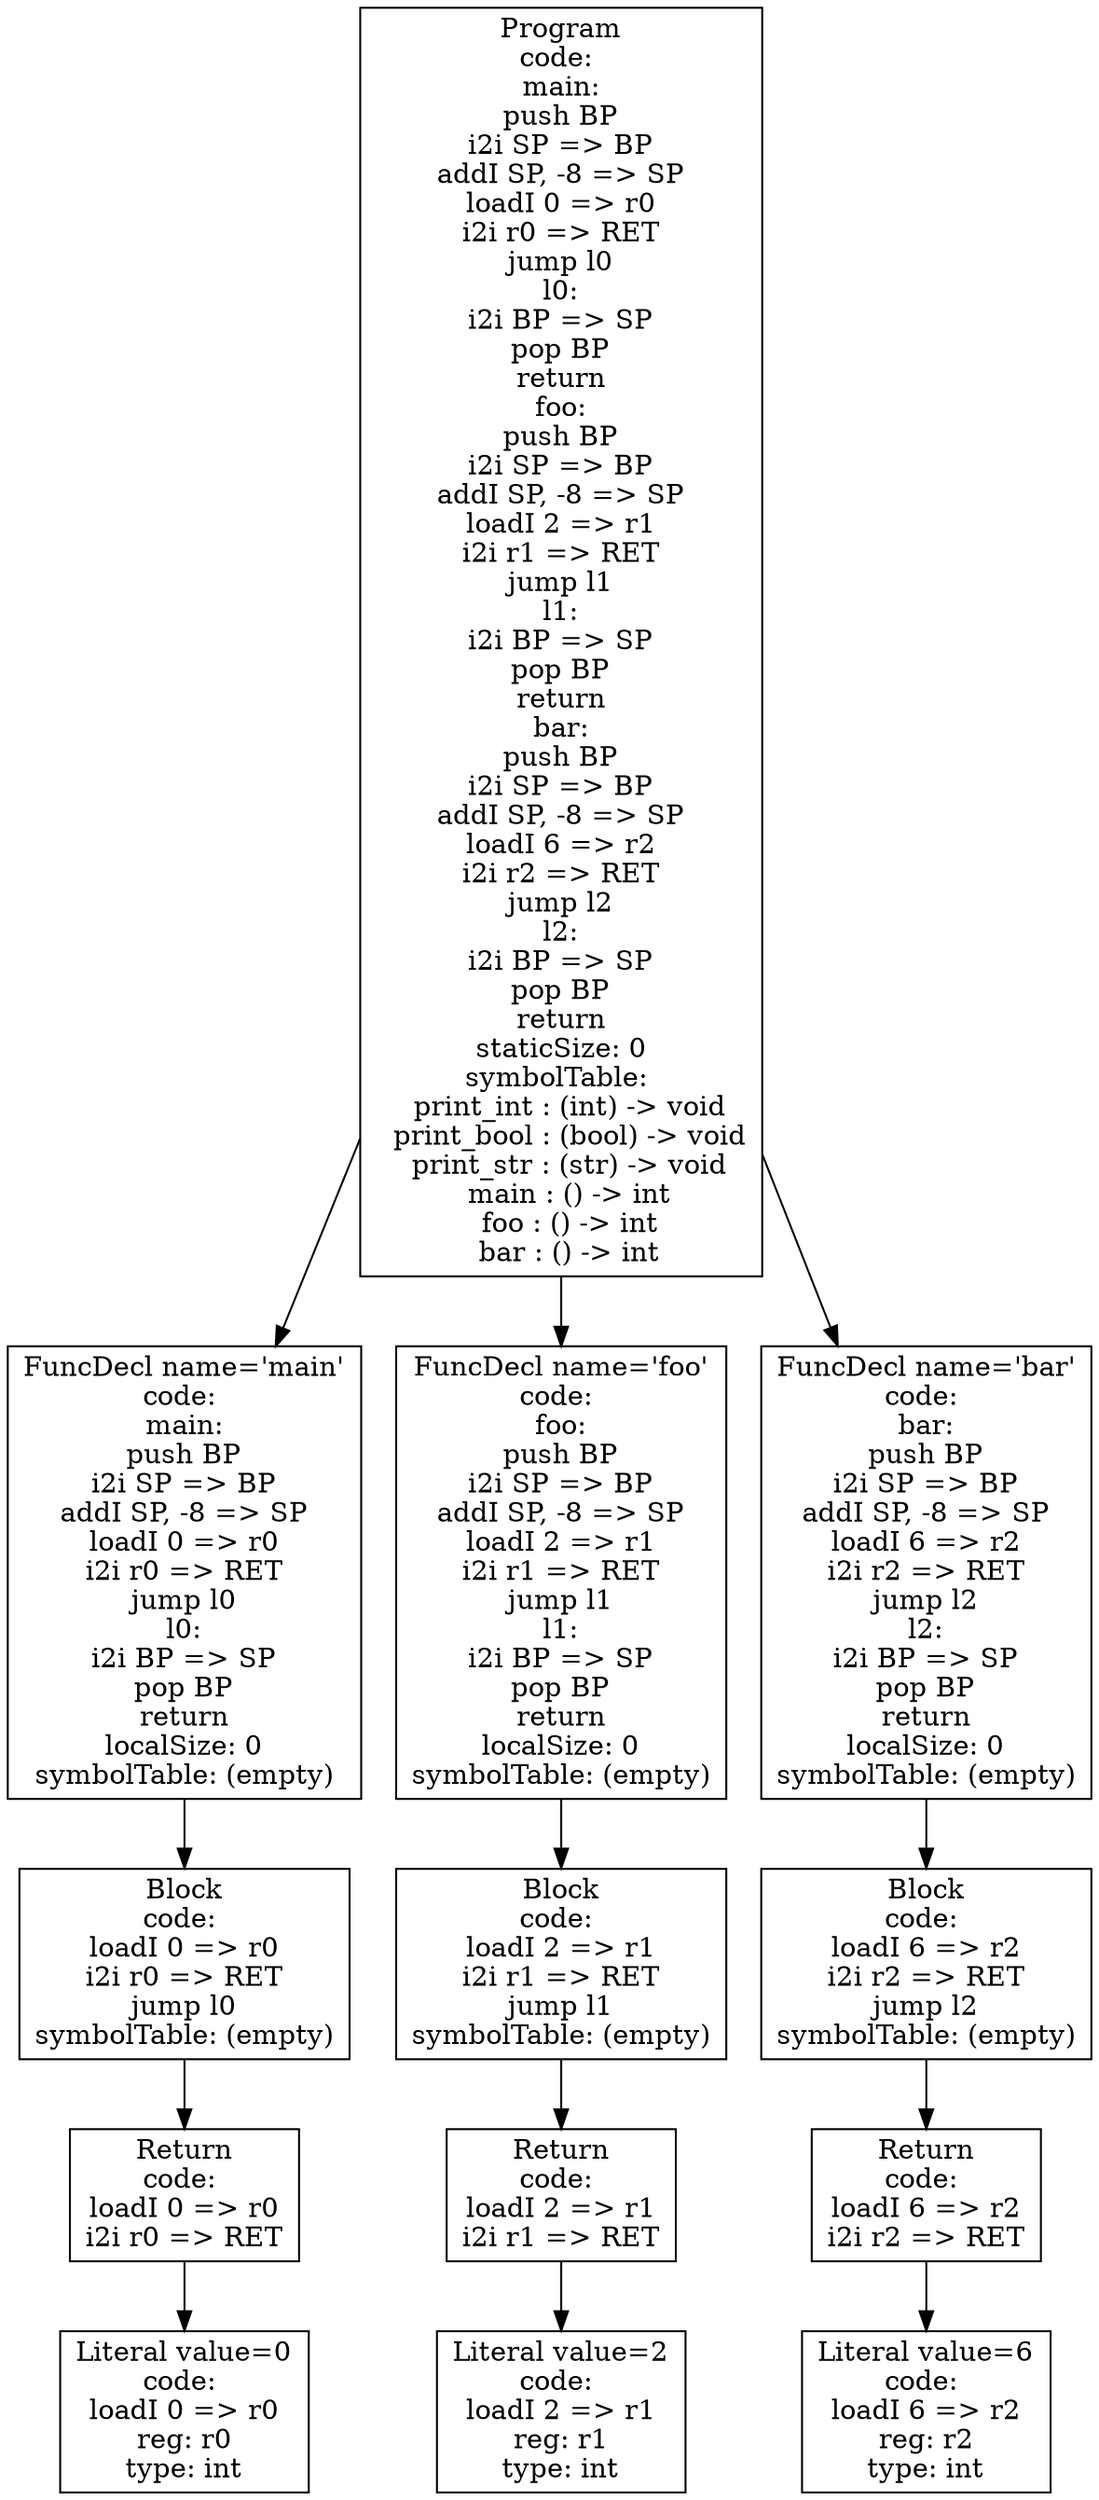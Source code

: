 digraph AST {
4 [shape=box, label="Literal value=0\ncode: \nloadI 0 => r0\nreg: r0\ntype: int"];
3 [shape=box, label="Return\ncode: \nloadI 0 => r0\ni2i r0 => RET"];
3 -> 4;
2 [shape=box, label="Block\ncode: \nloadI 0 => r0\ni2i r0 => RET\njump l0\nsymbolTable: (empty)"];
2 -> 3;
1 [shape=box, label="FuncDecl name='main'\ncode: \nmain:\npush BP\ni2i SP => BP\naddI SP, -8 => SP\nloadI 0 => r0\ni2i r0 => RET\njump l0\nl0:\ni2i BP => SP\npop BP\nreturn\nlocalSize: 0\nsymbolTable: (empty)"];
1 -> 2;
8 [shape=box, label="Literal value=2\ncode: \nloadI 2 => r1\nreg: r1\ntype: int"];
7 [shape=box, label="Return\ncode: \nloadI 2 => r1\ni2i r1 => RET"];
7 -> 8;
6 [shape=box, label="Block\ncode: \nloadI 2 => r1\ni2i r1 => RET\njump l1\nsymbolTable: (empty)"];
6 -> 7;
5 [shape=box, label="FuncDecl name='foo'\ncode: \nfoo:\npush BP\ni2i SP => BP\naddI SP, -8 => SP\nloadI 2 => r1\ni2i r1 => RET\njump l1\nl1:\ni2i BP => SP\npop BP\nreturn\nlocalSize: 0\nsymbolTable: (empty)"];
5 -> 6;
12 [shape=box, label="Literal value=6\ncode: \nloadI 6 => r2\nreg: r2\ntype: int"];
11 [shape=box, label="Return\ncode: \nloadI 6 => r2\ni2i r2 => RET"];
11 -> 12;
10 [shape=box, label="Block\ncode: \nloadI 6 => r2\ni2i r2 => RET\njump l2\nsymbolTable: (empty)"];
10 -> 11;
9 [shape=box, label="FuncDecl name='bar'\ncode: \nbar:\npush BP\ni2i SP => BP\naddI SP, -8 => SP\nloadI 6 => r2\ni2i r2 => RET\njump l2\nl2:\ni2i BP => SP\npop BP\nreturn\nlocalSize: 0\nsymbolTable: (empty)"];
9 -> 10;
0 [shape=box, label="Program\ncode: \nmain:\npush BP\ni2i SP => BP\naddI SP, -8 => SP\nloadI 0 => r0\ni2i r0 => RET\njump l0\nl0:\ni2i BP => SP\npop BP\nreturn\nfoo:\npush BP\ni2i SP => BP\naddI SP, -8 => SP\nloadI 2 => r1\ni2i r1 => RET\njump l1\nl1:\ni2i BP => SP\npop BP\nreturn\nbar:\npush BP\ni2i SP => BP\naddI SP, -8 => SP\nloadI 6 => r2\ni2i r2 => RET\njump l2\nl2:\ni2i BP => SP\npop BP\nreturn\nstaticSize: 0\nsymbolTable: \n  print_int : (int) -> void\n  print_bool : (bool) -> void\n  print_str : (str) -> void\n  main : () -> int\n  foo : () -> int\n  bar : () -> int"];
0 -> 1;
0 -> 5;
0 -> 9;
}
